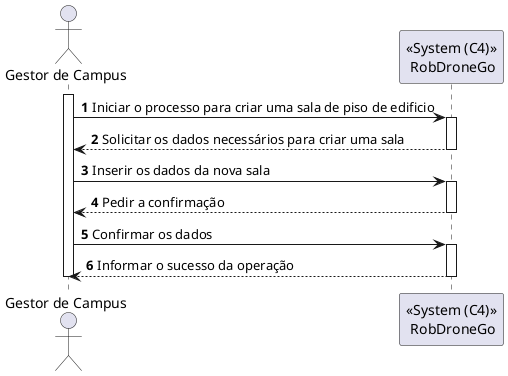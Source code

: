 @startuml
autonumber
actor "Gestor de Campus" as GC
activate GC

GC -> "<<System (C4)>>\n RobDroneGo" : Iniciar o processo para criar uma sala de piso de edificio
activate "<<System (C4)>>\n RobDroneGo"
"<<System (C4)>>\n RobDroneGo" --> GC : Solicitar os dados necessários para criar uma sala
deactivate "<<System (C4)>>\n RobDroneGo"

GC -> "<<System (C4)>>\n RobDroneGo" : Inserir os dados da nova sala
activate "<<System (C4)>>\n RobDroneGo"
"<<System (C4)>>\n RobDroneGo" --> GC : Pedir a confirmação
deactivate "<<System (C4)>>\n RobDroneGo"

GC -> "<<System (C4)>>\n RobDroneGo" : Confirmar os dados
activate "<<System (C4)>>\n RobDroneGo"
"<<System (C4)>>\n RobDroneGo" --> GC : Informar o sucesso da operação
deactivate "<<System (C4)>>\n RobDroneGo"

deactivate GC

@enduml
